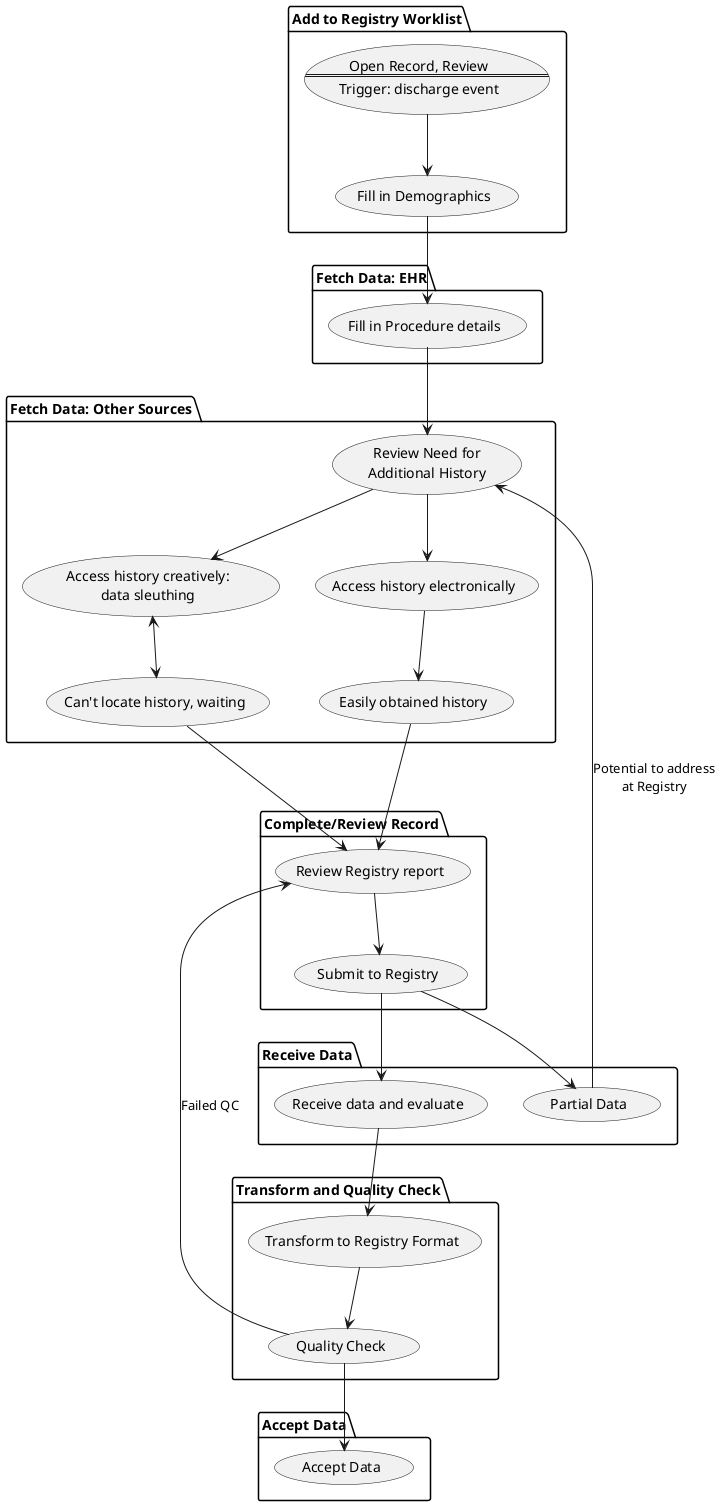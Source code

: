 @startuml
'actor "Registry Documenter" as RD 
'actor "Cath Team" as CT 
'actor "Registry Validator" as RV 

package "Add to Registry Worklist" {
usecase ORR as "Open Record, Review
==
Trigger: discharge event" 
    usecase fdemo as "Fill in Demographics"
}

package "Fetch Data: EHR"{
    usecase fproc as "Fill in Procedure details"
}

package "Fetch Data: Other Sources" {
    usecase "Review Need for\nAdditional History" as RNAH 
    usecase "Access history electronically" as AHE
    usecase "Easily obtained history" as EOH 
    usecase "Access history creatively:\ndata sleuthing" as DS 
    usecase "Can't locate history, waiting" as NoHist
}

package "Complete/Review Record" {
    usecase "Review Registry report" as RRR 
    usecase "Submit to Registry" as S2R 
}

package "Receive Data" {
    usecase "Receive data and evaluate" as RDE 
    usecase "Partial Data" as PD
}

package "Transform and Quality Check" {
    usecase "Transform to Registry Format" as TRF
    usecase "Quality Check" as QC 
}

package "Accept Data" {
    usecase "Accept Data" as AD
}

ORR --> fdemo
fdemo --> fproc

fproc --> RNAH

RNAH --> AHE 
AHE --> EOH
RNAH --> DS 
DS <--> NoHist
EOH -->RRR 
NoHist -->RRR
RRR --> S2R

S2R -down-> RDE
S2R -down-> PD

PD -UP-> RNAH : Potential to address\nat Registry
RDE --> TRF
TRF --> QC
QC -UP-> RRR : Failed QC

QC --> AD

@enduml